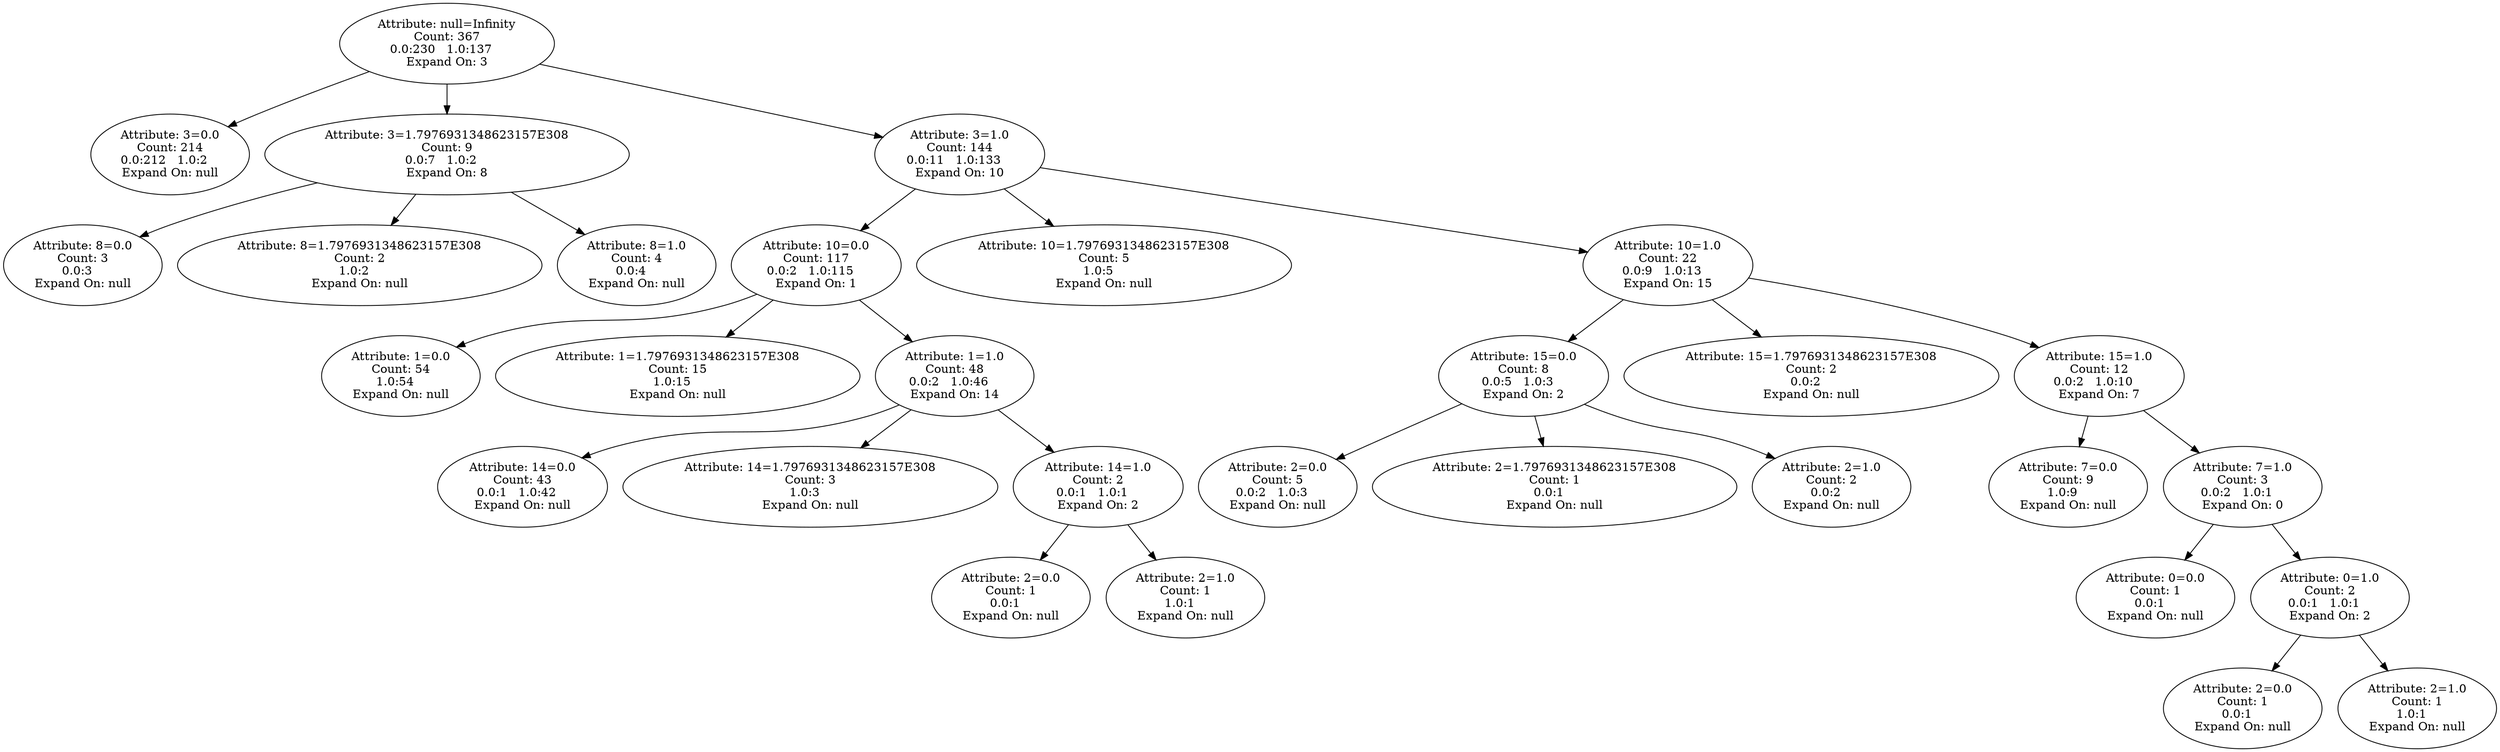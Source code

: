 digraph voting {
decisionDecisionNode2b0a3b24[label="Attribute: null=Infinity
Count: 367
0.0:230   1.0:137   
Expand On: 3"];decisionDecisionNode2b0a3b24 -> decisionDecisionNode2cb0ce8f;
decisionDecisionNode2cb0ce8f[label="Attribute: 3=0.0
Count: 214
0.0:212   1.0:2   
Expand On: null"];decisionDecisionNode2b0a3b24 -> decisionDecisionNodebc92535;
decisionDecisionNodebc92535[label="Attribute: 3=1.7976931348623157E308
Count: 9
0.0:7   1.0:2   
Expand On: 8"];decisionDecisionNodebc92535 -> decisionDecisionNode42a9c09e;
decisionDecisionNode42a9c09e[label="Attribute: 8=0.0
Count: 3
0.0:3   
Expand On: null"];decisionDecisionNodebc92535 -> decisionDecisionNode16a4e743;
decisionDecisionNode16a4e743[label="Attribute: 8=1.7976931348623157E308
Count: 2
1.0:2   
Expand On: null"];decisionDecisionNodebc92535 -> decisionDecisionNode244aeb52;
decisionDecisionNode244aeb52[label="Attribute: 8=1.0
Count: 4
0.0:4   
Expand On: null"];decisionDecisionNode2b0a3b24 -> decisionDecisionNode329f671b;
decisionDecisionNode329f671b[label="Attribute: 3=1.0
Count: 144
0.0:11   1.0:133   
Expand On: 10"];decisionDecisionNode329f671b -> decisionDecisionNode7f2a3793;
decisionDecisionNode7f2a3793[label="Attribute: 10=0.0
Count: 117
0.0:2   1.0:115   
Expand On: 1"];decisionDecisionNode7f2a3793 -> decisionDecisionNode2ca6d51e;
decisionDecisionNode2ca6d51e[label="Attribute: 1=0.0
Count: 54
1.0:54   
Expand On: null"];decisionDecisionNode7f2a3793 -> decisionDecisionNode7cf1bb78;
decisionDecisionNode7cf1bb78[label="Attribute: 1=1.7976931348623157E308
Count: 15
1.0:15   
Expand On: null"];decisionDecisionNode7f2a3793 -> decisionDecisionNode624b035d;
decisionDecisionNode624b035d[label="Attribute: 1=1.0
Count: 48
0.0:2   1.0:46   
Expand On: 14"];decisionDecisionNode624b035d -> decisionDecisionNode2aca0115;
decisionDecisionNode2aca0115[label="Attribute: 14=0.0
Count: 43
0.0:1   1.0:42   
Expand On: null"];decisionDecisionNode624b035d -> decisionDecisionNode340d1fa5;
decisionDecisionNode340d1fa5[label="Attribute: 14=1.7976931348623157E308
Count: 3
1.0:3   
Expand On: null"];decisionDecisionNode624b035d -> decisionDecisionNode4998a455;
decisionDecisionNode4998a455[label="Attribute: 14=1.0
Count: 2
0.0:1   1.0:1   
Expand On: 2"];decisionDecisionNode4998a455 -> decisionDecisionNode444cee32;
decisionDecisionNode444cee32[label="Attribute: 2=0.0
Count: 1
0.0:1   
Expand On: null"];decisionDecisionNode4998a455 -> decisionDecisionNode16aa37a6;
decisionDecisionNode16aa37a6[label="Attribute: 2=1.0
Count: 1
1.0:1   
Expand On: null"];decisionDecisionNode329f671b -> decisionDecisionNode12b7eea;
decisionDecisionNode12b7eea[label="Attribute: 10=1.7976931348623157E308
Count: 5
1.0:5   
Expand On: null"];decisionDecisionNode329f671b -> decisionDecisionNode4e99353f;
decisionDecisionNode4e99353f[label="Attribute: 10=1.0
Count: 22
0.0:9   1.0:13   
Expand On: 15"];decisionDecisionNode4e99353f -> decisionDecisionNode2c76e369;
decisionDecisionNode2c76e369[label="Attribute: 15=0.0
Count: 8
0.0:5   1.0:3   
Expand On: 2"];decisionDecisionNode2c76e369 -> decisionDecisionNode314c194d;
decisionDecisionNode314c194d[label="Attribute: 2=0.0
Count: 5
0.0:2   1.0:3   
Expand On: null"];decisionDecisionNode2c76e369 -> decisionDecisionNode7b112783;
decisionDecisionNode7b112783[label="Attribute: 2=1.7976931348623157E308
Count: 1
0.0:1   
Expand On: null"];decisionDecisionNode2c76e369 -> decisionDecisionNode23394894;
decisionDecisionNode23394894[label="Attribute: 2=1.0
Count: 2
0.0:2   
Expand On: null"];decisionDecisionNode4e99353f -> decisionDecisionNode5cbfe9d;
decisionDecisionNode5cbfe9d[label="Attribute: 15=1.7976931348623157E308
Count: 2
0.0:2   
Expand On: null"];decisionDecisionNode4e99353f -> decisionDecisionNode13b8f864;
decisionDecisionNode13b8f864[label="Attribute: 15=1.0
Count: 12
0.0:2   1.0:10   
Expand On: 7"];decisionDecisionNode13b8f864 -> decisionDecisionNode54bb7759;
decisionDecisionNode54bb7759[label="Attribute: 7=0.0
Count: 9
1.0:9   
Expand On: null"];decisionDecisionNode13b8f864 -> decisionDecisionNode5f989f84;
decisionDecisionNode5f989f84[label="Attribute: 7=1.0
Count: 3
0.0:2   1.0:1   
Expand On: 0"];decisionDecisionNode5f989f84 -> decisionDecisionNode1d10c424;
decisionDecisionNode1d10c424[label="Attribute: 0=0.0
Count: 1
0.0:1   
Expand On: null"];decisionDecisionNode5f989f84 -> decisionDecisionNode37bd2664;
decisionDecisionNode37bd2664[label="Attribute: 0=1.0
Count: 2
0.0:1   1.0:1   
Expand On: 2"];decisionDecisionNode37bd2664 -> decisionDecisionNode63238bd2;
decisionDecisionNode63238bd2[label="Attribute: 2=0.0
Count: 1
0.0:1   
Expand On: null"];decisionDecisionNode37bd2664 -> decisionDecisionNode32b0bad7;
decisionDecisionNode32b0bad7[label="Attribute: 2=1.0
Count: 1
1.0:1   
Expand On: null"];
}